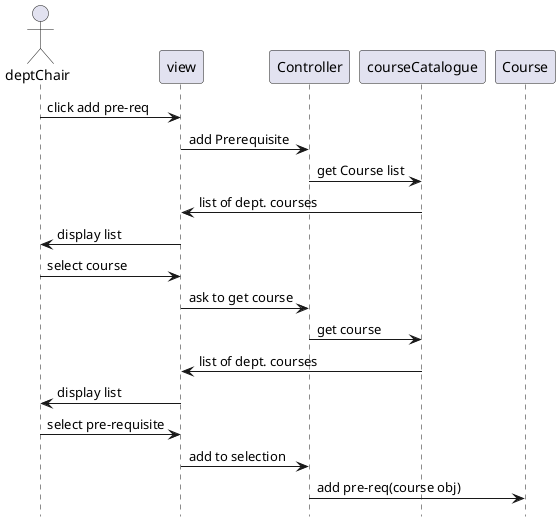 @startuml
hide footbox
actor deptChair as deptChair
participant view as view
participant Controller as Controller
participant courseCatalogue as courseCatalogue
participant Course as Course

deptChair->view: click add pre-req
view -> Controller: add Prerequisite
Controller-> courseCatalogue: get Course list
courseCatalogue -> view: list of dept. courses
view-> deptChair: display list
deptChair-> view: select course
view-> Controller: ask to get course
Controller -> courseCatalogue: get course
courseCatalogue -> view: list of dept. courses
view-> deptChair: display list
deptChair -> view: select pre-requisite
view -> Controller: add to selection
Controller-> Course: add pre-req(course obj)
@enduml